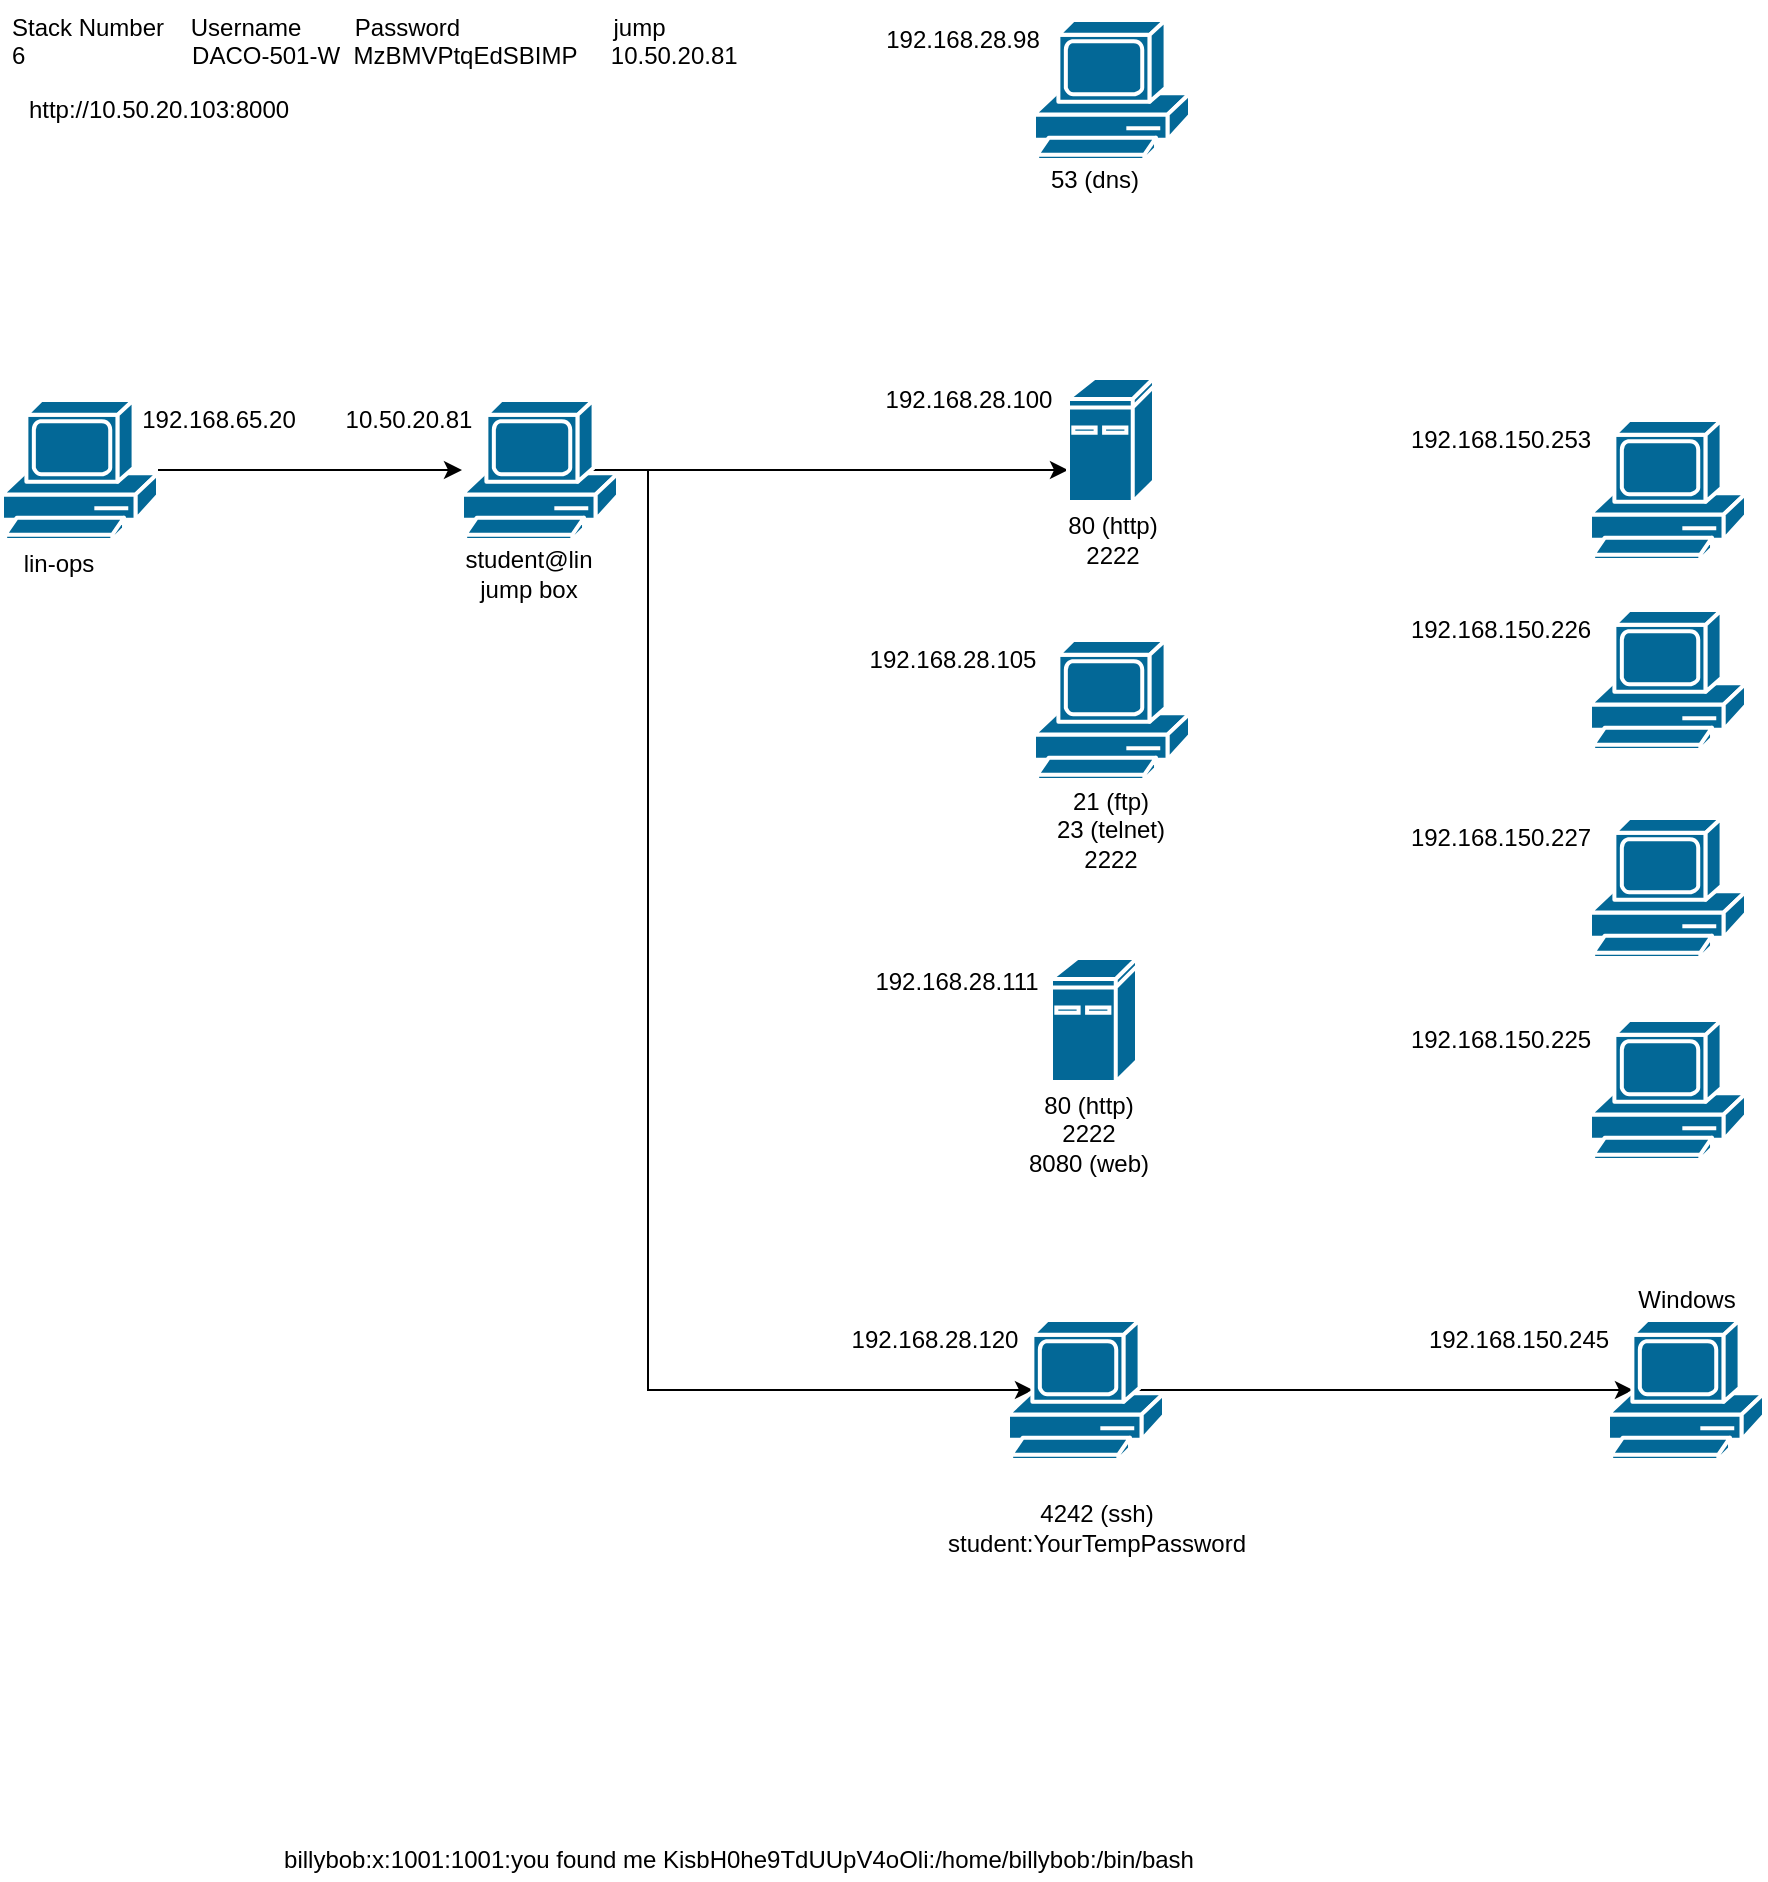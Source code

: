 <mxfile version="12.3.2" type="device" pages="1"><diagram id="epPbh0auuLa5Ld7p5t45" name="Page-1"><mxGraphModel dx="1102" dy="552" grid="1" gridSize="10" guides="1" tooltips="1" connect="1" arrows="1" fold="1" page="1" pageScale="1" pageWidth="850" pageHeight="1100" math="0" shadow="0"><root><mxCell id="0"/><mxCell id="1" parent="0"/><mxCell id="UWXhPkqrJjX2IxS7pFmt-1" value="Stack Number&amp;nbsp; &amp;nbsp; Username&amp;nbsp; &amp;nbsp; &amp;nbsp; &amp;nbsp; Password&amp;nbsp; &amp;nbsp; &amp;nbsp; &amp;nbsp; &amp;nbsp; &amp;nbsp; &amp;nbsp; &amp;nbsp; &amp;nbsp; &amp;nbsp; &amp;nbsp; &amp;nbsp;jump&lt;br&gt;            6&amp;nbsp; &amp;nbsp; &amp;nbsp; &amp;nbsp; &amp;nbsp; &amp;nbsp; &amp;nbsp; &amp;nbsp; &amp;nbsp; &amp;nbsp; &amp;nbsp; &amp;nbsp; &amp;nbsp;DACO-501-W&amp;nbsp; MzBMVPtqEdSBIMP&amp;nbsp; &amp;nbsp; &amp;nbsp;10.50.20.81" style="text;html=1;" vertex="1" parent="1"><mxGeometry x="40" y="40" width="370" height="90" as="geometry"/></mxCell><mxCell id="UWXhPkqrJjX2IxS7pFmt-3" value="http://10.50.20.103:8000" style="text;html=1;align=center;verticalAlign=middle;resizable=0;points=[];;autosize=1;" vertex="1" parent="1"><mxGeometry x="40" y="85" width="150" height="20" as="geometry"/></mxCell><mxCell id="UWXhPkqrJjX2IxS7pFmt-36" style="edgeStyle=orthogonalEdgeStyle;rounded=0;orthogonalLoop=1;jettySize=auto;html=1;" edge="1" parent="1" source="UWXhPkqrJjX2IxS7pFmt-4" target="UWXhPkqrJjX2IxS7pFmt-6"><mxGeometry relative="1" as="geometry"/></mxCell><mxCell id="UWXhPkqrJjX2IxS7pFmt-4" value="" style="shape=mxgraph.cisco.computers_and_peripherals.pc;html=1;pointerEvents=1;dashed=0;fillColor=#036897;strokeColor=#ffffff;strokeWidth=2;verticalLabelPosition=bottom;verticalAlign=top;align=center;outlineConnect=0;" vertex="1" parent="1"><mxGeometry x="37" y="240" width="78" height="70" as="geometry"/></mxCell><mxCell id="UWXhPkqrJjX2IxS7pFmt-5" value="lin-ops" style="text;html=1;align=center;verticalAlign=middle;resizable=0;points=[];;autosize=1;" vertex="1" parent="1"><mxGeometry x="40" y="312" width="50" height="20" as="geometry"/></mxCell><mxCell id="UWXhPkqrJjX2IxS7pFmt-37" style="edgeStyle=orthogonalEdgeStyle;rounded=0;orthogonalLoop=1;jettySize=auto;html=1;exitX=0.83;exitY=0.5;exitDx=0;exitDy=0;exitPerimeter=0;" edge="1" parent="1" source="UWXhPkqrJjX2IxS7pFmt-6"><mxGeometry relative="1" as="geometry"><mxPoint x="570" y="275" as="targetPoint"/></mxGeometry></mxCell><mxCell id="UWXhPkqrJjX2IxS7pFmt-38" style="edgeStyle=orthogonalEdgeStyle;rounded=0;orthogonalLoop=1;jettySize=auto;html=1;exitX=0.83;exitY=0.5;exitDx=0;exitDy=0;exitPerimeter=0;entryX=0.16;entryY=0.5;entryDx=0;entryDy=0;entryPerimeter=0;" edge="1" parent="1" source="UWXhPkqrJjX2IxS7pFmt-6" target="UWXhPkqrJjX2IxS7pFmt-22"><mxGeometry relative="1" as="geometry"><mxPoint x="430" y="773" as="targetPoint"/><Array as="points"><mxPoint x="360" y="275"/><mxPoint x="360" y="735"/></Array></mxGeometry></mxCell><mxCell id="UWXhPkqrJjX2IxS7pFmt-6" value="" style="shape=mxgraph.cisco.computers_and_peripherals.pc;html=1;pointerEvents=1;dashed=0;fillColor=#036897;strokeColor=#ffffff;strokeWidth=2;verticalLabelPosition=bottom;verticalAlign=top;align=center;outlineConnect=0;" vertex="1" parent="1"><mxGeometry x="267" y="240" width="78" height="70" as="geometry"/></mxCell><mxCell id="UWXhPkqrJjX2IxS7pFmt-7" value="student@lin&lt;br&gt;jump box" style="text;html=1;align=center;verticalAlign=middle;resizable=0;points=[];;autosize=1;" vertex="1" parent="1"><mxGeometry x="260" y="312" width="80" height="30" as="geometry"/></mxCell><mxCell id="UWXhPkqrJjX2IxS7pFmt-8" value="192.168.65.20" style="text;html=1;align=center;verticalAlign=middle;resizable=0;points=[];;autosize=1;" vertex="1" parent="1"><mxGeometry x="100" y="240" width="90" height="20" as="geometry"/></mxCell><mxCell id="UWXhPkqrJjX2IxS7pFmt-9" value="10.50.20.81" style="text;html=1;align=center;verticalAlign=middle;resizable=0;points=[];;autosize=1;" vertex="1" parent="1"><mxGeometry x="200" y="240" width="80" height="20" as="geometry"/></mxCell><mxCell id="UWXhPkqrJjX2IxS7pFmt-10" value="" style="shape=mxgraph.cisco.computers_and_peripherals.ibm_mini_as400;html=1;pointerEvents=1;dashed=0;fillColor=#036897;strokeColor=#ffffff;strokeWidth=2;verticalLabelPosition=bottom;verticalAlign=top;align=center;outlineConnect=0;" vertex="1" parent="1"><mxGeometry x="570" y="229" width="43" height="62" as="geometry"/></mxCell><mxCell id="UWXhPkqrJjX2IxS7pFmt-11" value="192.168.28.100" style="text;html=1;align=center;verticalAlign=middle;resizable=0;points=[];;autosize=1;" vertex="1" parent="1"><mxGeometry x="470" y="230" width="100" height="20" as="geometry"/></mxCell><mxCell id="UWXhPkqrJjX2IxS7pFmt-12" value="80 (http)&lt;br&gt;2222" style="text;html=1;align=center;verticalAlign=middle;resizable=0;points=[];;autosize=1;" vertex="1" parent="1"><mxGeometry x="561.5" y="295" width="60" height="30" as="geometry"/></mxCell><mxCell id="UWXhPkqrJjX2IxS7pFmt-13" value="" style="shape=mxgraph.cisco.computers_and_peripherals.pc;html=1;pointerEvents=1;dashed=0;fillColor=#036897;strokeColor=#ffffff;strokeWidth=2;verticalLabelPosition=bottom;verticalAlign=top;align=center;outlineConnect=0;" vertex="1" parent="1"><mxGeometry x="553" y="50" width="78" height="70" as="geometry"/></mxCell><mxCell id="UWXhPkqrJjX2IxS7pFmt-14" value="192.168.28.98" style="text;html=1;align=center;verticalAlign=middle;resizable=0;points=[];;autosize=1;" vertex="1" parent="1"><mxGeometry x="471.5" y="50" width="90" height="20" as="geometry"/></mxCell><mxCell id="UWXhPkqrJjX2IxS7pFmt-15" value="53 (dns)" style="text;html=1;align=center;verticalAlign=middle;resizable=0;points=[];;autosize=1;" vertex="1" parent="1"><mxGeometry x="553" y="120" width="60" height="20" as="geometry"/></mxCell><mxCell id="UWXhPkqrJjX2IxS7pFmt-16" value="" style="shape=mxgraph.cisco.computers_and_peripherals.ibm_mini_as400;html=1;pointerEvents=1;dashed=0;fillColor=#036897;strokeColor=#ffffff;strokeWidth=2;verticalLabelPosition=bottom;verticalAlign=top;align=center;outlineConnect=0;" vertex="1" parent="1"><mxGeometry x="561.5" y="519" width="43" height="62" as="geometry"/></mxCell><mxCell id="UWXhPkqrJjX2IxS7pFmt-17" value="192.168.28.105" style="text;html=1;align=center;verticalAlign=middle;resizable=0;points=[];;autosize=1;" vertex="1" parent="1"><mxGeometry x="461.5" y="360" width="100" height="20" as="geometry"/></mxCell><mxCell id="UWXhPkqrJjX2IxS7pFmt-18" value="" style="shape=mxgraph.cisco.computers_and_peripherals.pc;html=1;pointerEvents=1;dashed=0;fillColor=#036897;strokeColor=#ffffff;strokeWidth=2;verticalLabelPosition=bottom;verticalAlign=top;align=center;outlineConnect=0;" vertex="1" parent="1"><mxGeometry x="553" y="360" width="78" height="70" as="geometry"/></mxCell><mxCell id="UWXhPkqrJjX2IxS7pFmt-19" value="21 (ftp)&lt;br&gt;23 (telnet)&lt;br&gt;2222" style="text;html=1;align=center;verticalAlign=middle;resizable=0;points=[];;autosize=1;" vertex="1" parent="1"><mxGeometry x="556" y="430" width="70" height="50" as="geometry"/></mxCell><mxCell id="UWXhPkqrJjX2IxS7pFmt-20" value="192.168.28.111" style="text;html=1;align=center;verticalAlign=middle;resizable=0;points=[];;autosize=1;" vertex="1" parent="1"><mxGeometry x="464" y="521" width="100" height="20" as="geometry"/></mxCell><mxCell id="UWXhPkqrJjX2IxS7pFmt-21" value="80 (http)&lt;br&gt;2222&lt;br&gt;8080 (web)" style="text;html=1;align=center;verticalAlign=middle;resizable=0;points=[];;autosize=1;" vertex="1" parent="1"><mxGeometry x="540" y="582" width="80" height="50" as="geometry"/></mxCell><mxCell id="UWXhPkqrJjX2IxS7pFmt-39" style="edgeStyle=orthogonalEdgeStyle;rounded=0;orthogonalLoop=1;jettySize=auto;html=1;exitX=0.83;exitY=0.5;exitDx=0;exitDy=0;exitPerimeter=0;entryX=0.16;entryY=0.5;entryDx=0;entryDy=0;entryPerimeter=0;" edge="1" parent="1" source="UWXhPkqrJjX2IxS7pFmt-22" target="UWXhPkqrJjX2IxS7pFmt-25"><mxGeometry relative="1" as="geometry"/></mxCell><mxCell id="UWXhPkqrJjX2IxS7pFmt-22" value="" style="shape=mxgraph.cisco.computers_and_peripherals.pc;html=1;pointerEvents=1;dashed=0;fillColor=#036897;strokeColor=#ffffff;strokeWidth=2;verticalLabelPosition=bottom;verticalAlign=top;align=center;outlineConnect=0;" vertex="1" parent="1"><mxGeometry x="540" y="700" width="78" height="70" as="geometry"/></mxCell><mxCell id="UWXhPkqrJjX2IxS7pFmt-23" value="192.168.28.120" style="text;html=1;align=center;verticalAlign=middle;resizable=0;points=[];;autosize=1;" vertex="1" parent="1"><mxGeometry x="453" y="700" width="100" height="20" as="geometry"/></mxCell><mxCell id="UWXhPkqrJjX2IxS7pFmt-24" value="4242 (ssh)&lt;br&gt;student:YourTempPassword" style="text;html=1;align=center;verticalAlign=middle;resizable=0;points=[];;autosize=1;" vertex="1" parent="1"><mxGeometry x="504" y="789" width="160" height="30" as="geometry"/></mxCell><mxCell id="UWXhPkqrJjX2IxS7pFmt-25" value="" style="shape=mxgraph.cisco.computers_and_peripherals.pc;html=1;pointerEvents=1;dashed=0;fillColor=#036897;strokeColor=#ffffff;strokeWidth=2;verticalLabelPosition=bottom;verticalAlign=top;align=center;outlineConnect=0;" vertex="1" parent="1"><mxGeometry x="840" y="700" width="78" height="70" as="geometry"/></mxCell><mxCell id="UWXhPkqrJjX2IxS7pFmt-26" value="Windows" style="text;html=1;align=center;verticalAlign=middle;resizable=0;points=[];;autosize=1;" vertex="1" parent="1"><mxGeometry x="849" y="680" width="60" height="20" as="geometry"/></mxCell><mxCell id="UWXhPkqrJjX2IxS7pFmt-27" value="192.168.150.245" style="text;html=1;align=center;verticalAlign=middle;resizable=0;points=[];;autosize=1;" vertex="1" parent="1"><mxGeometry x="740" y="700" width="110" height="20" as="geometry"/></mxCell><mxCell id="UWXhPkqrJjX2IxS7pFmt-28" value="192.168.150.225" style="text;html=1;align=center;verticalAlign=middle;resizable=0;points=[];;autosize=1;" vertex="1" parent="1"><mxGeometry x="731" y="550" width="110" height="20" as="geometry"/></mxCell><mxCell id="UWXhPkqrJjX2IxS7pFmt-29" value="" style="shape=mxgraph.cisco.computers_and_peripherals.pc;html=1;pointerEvents=1;dashed=0;fillColor=#036897;strokeColor=#ffffff;strokeWidth=2;verticalLabelPosition=bottom;verticalAlign=top;align=center;outlineConnect=0;" vertex="1" parent="1"><mxGeometry x="831" y="550" width="78" height="70" as="geometry"/></mxCell><mxCell id="UWXhPkqrJjX2IxS7pFmt-30" value="192.168.150.227" style="text;html=1;align=center;verticalAlign=middle;resizable=0;points=[];;autosize=1;" vertex="1" parent="1"><mxGeometry x="731" y="449" width="110" height="20" as="geometry"/></mxCell><mxCell id="UWXhPkqrJjX2IxS7pFmt-31" value="" style="shape=mxgraph.cisco.computers_and_peripherals.pc;html=1;pointerEvents=1;dashed=0;fillColor=#036897;strokeColor=#ffffff;strokeWidth=2;verticalLabelPosition=bottom;verticalAlign=top;align=center;outlineConnect=0;" vertex="1" parent="1"><mxGeometry x="831" y="449" width="78" height="70" as="geometry"/></mxCell><mxCell id="UWXhPkqrJjX2IxS7pFmt-32" value="192.168.150.226" style="text;html=1;align=center;verticalAlign=middle;resizable=0;points=[];;autosize=1;" vertex="1" parent="1"><mxGeometry x="731" y="345" width="110" height="20" as="geometry"/></mxCell><mxCell id="UWXhPkqrJjX2IxS7pFmt-33" value="" style="shape=mxgraph.cisco.computers_and_peripherals.pc;html=1;pointerEvents=1;dashed=0;fillColor=#036897;strokeColor=#ffffff;strokeWidth=2;verticalLabelPosition=bottom;verticalAlign=top;align=center;outlineConnect=0;" vertex="1" parent="1"><mxGeometry x="831" y="345" width="78" height="70" as="geometry"/></mxCell><mxCell id="UWXhPkqrJjX2IxS7pFmt-34" value="192.168.150.253" style="text;html=1;align=center;verticalAlign=middle;resizable=0;points=[];;autosize=1;" vertex="1" parent="1"><mxGeometry x="731" y="250" width="110" height="20" as="geometry"/></mxCell><mxCell id="UWXhPkqrJjX2IxS7pFmt-35" value="" style="shape=mxgraph.cisco.computers_and_peripherals.pc;html=1;pointerEvents=1;dashed=0;fillColor=#036897;strokeColor=#ffffff;strokeWidth=2;verticalLabelPosition=bottom;verticalAlign=top;align=center;outlineConnect=0;" vertex="1" parent="1"><mxGeometry x="831" y="250" width="78" height="70" as="geometry"/></mxCell><mxCell id="UWXhPkqrJjX2IxS7pFmt-40" value="billybob:x:1001:1001:you found me KisbH0he9TdUUpV4oOli:/home/billybob:/bin/bash" style="text;html=1;align=center;verticalAlign=middle;resizable=0;points=[];;autosize=1;" vertex="1" parent="1"><mxGeometry x="170" y="960" width="470" height="20" as="geometry"/></mxCell></root></mxGraphModel></diagram></mxfile>